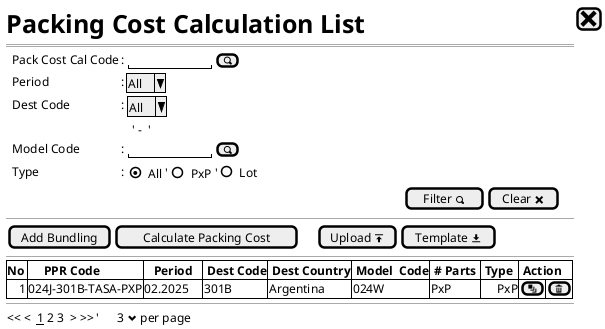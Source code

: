 @startsalt
{
  <size:25><b>Packing Cost Calculation List|[<size:25><&x>]|*
  ==
  {
    .|Pack Cost Cal Code  |: {|"          "|[<&magnifying-glass>]|}*
    .|Period              |: |^All^|*    
    .|Dest Code           |: {|^All^| }*
      .|.|.|{
      .| |' -  '|  | *
      }
    .|Model Code        |: {"          "|[<&magnifying-glass>]|}*
    .|Type              |: {|{(X)All}   '|    {()PxP}        '|   ()Lot} |*
    .|.|.|.|.|                                              {[Filter <&magnifying-glass>] | [Clear <&x>]}
  }
  --
  {
    |[Add Bundling] | [Calculate Packing Cost] |.|.|.|[Upload <&data-transfer-upload>]| [Template <&data-transfer-download>]|* 
  }
  --
  {#
    |<b>No  |<b>     PPR Code     |<b>   Period   |<b> Dest Code |<b> Dest Country |<b> Model  Code |<b> # Parts |<b> Type |<b> Action |*|*
    |    1  | 024J-301B-TASA-PXP | 02.2025        | 301B         | Argentina       |    024W        | PxP        |      PxP|[<&layers>]|[<&trash>]|* 
  }

  --
  {
  << <  __1__ 2 3  > >>  |'      3 <&chevron-bottom> per page |*
  }
}
@@endsalt